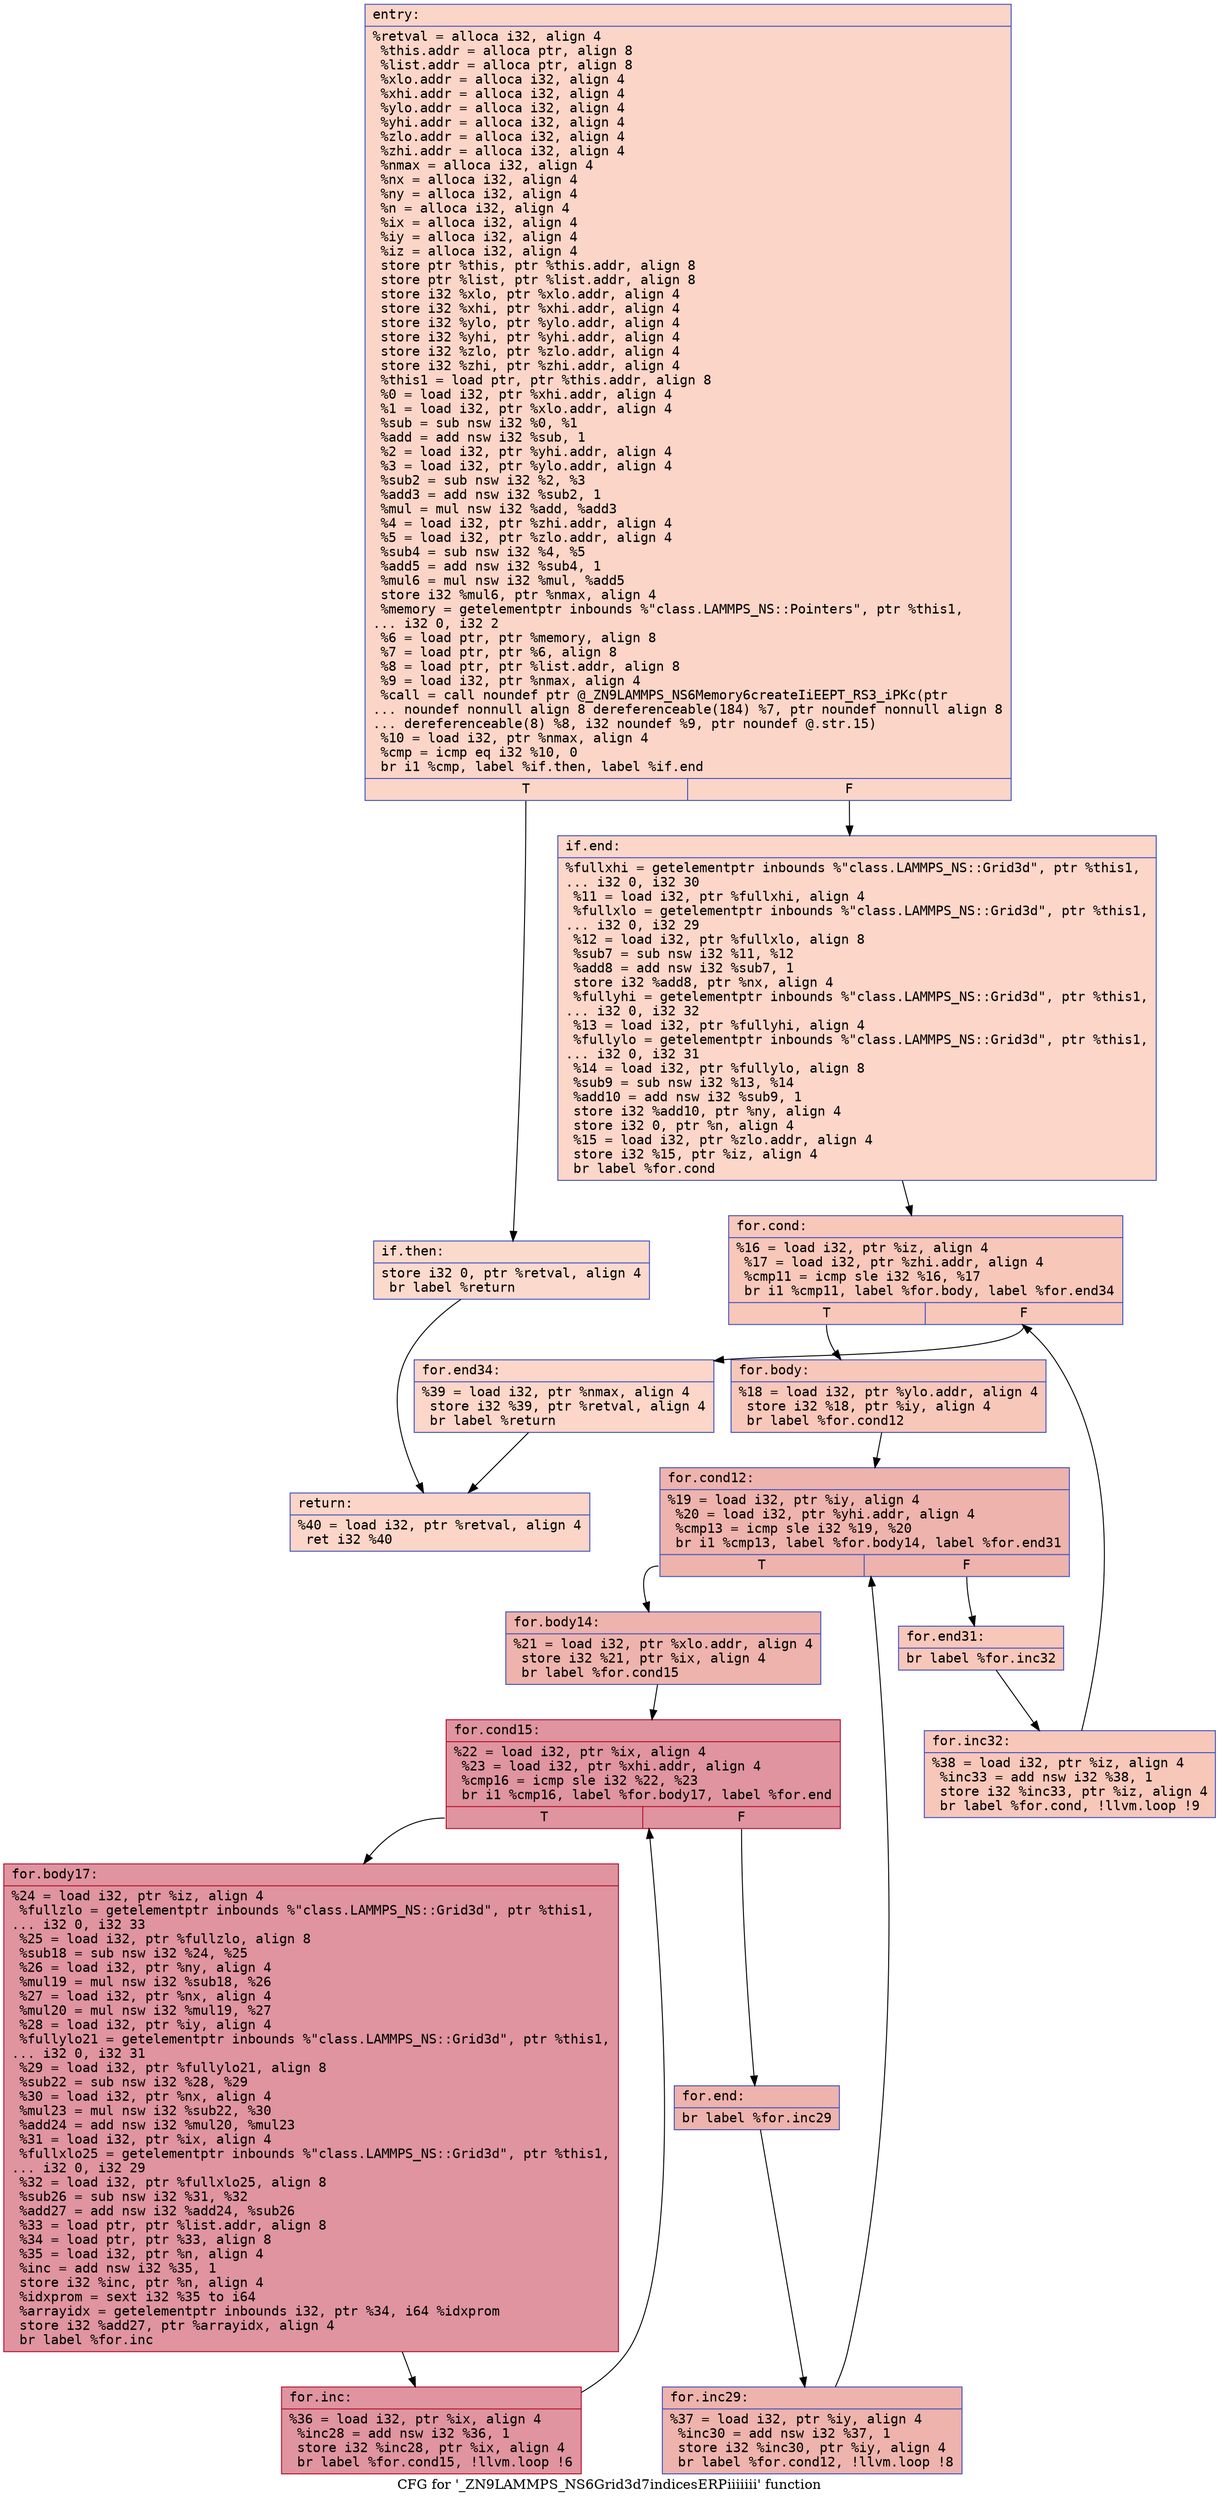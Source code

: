 digraph "CFG for '_ZN9LAMMPS_NS6Grid3d7indicesERPiiiiiii' function" {
	label="CFG for '_ZN9LAMMPS_NS6Grid3d7indicesERPiiiiiii' function";

	Node0x55fcd6020970 [shape=record,color="#3d50c3ff", style=filled, fillcolor="#f5a08170" fontname="Courier",label="{entry:\l|  %retval = alloca i32, align 4\l  %this.addr = alloca ptr, align 8\l  %list.addr = alloca ptr, align 8\l  %xlo.addr = alloca i32, align 4\l  %xhi.addr = alloca i32, align 4\l  %ylo.addr = alloca i32, align 4\l  %yhi.addr = alloca i32, align 4\l  %zlo.addr = alloca i32, align 4\l  %zhi.addr = alloca i32, align 4\l  %nmax = alloca i32, align 4\l  %nx = alloca i32, align 4\l  %ny = alloca i32, align 4\l  %n = alloca i32, align 4\l  %ix = alloca i32, align 4\l  %iy = alloca i32, align 4\l  %iz = alloca i32, align 4\l  store ptr %this, ptr %this.addr, align 8\l  store ptr %list, ptr %list.addr, align 8\l  store i32 %xlo, ptr %xlo.addr, align 4\l  store i32 %xhi, ptr %xhi.addr, align 4\l  store i32 %ylo, ptr %ylo.addr, align 4\l  store i32 %yhi, ptr %yhi.addr, align 4\l  store i32 %zlo, ptr %zlo.addr, align 4\l  store i32 %zhi, ptr %zhi.addr, align 4\l  %this1 = load ptr, ptr %this.addr, align 8\l  %0 = load i32, ptr %xhi.addr, align 4\l  %1 = load i32, ptr %xlo.addr, align 4\l  %sub = sub nsw i32 %0, %1\l  %add = add nsw i32 %sub, 1\l  %2 = load i32, ptr %yhi.addr, align 4\l  %3 = load i32, ptr %ylo.addr, align 4\l  %sub2 = sub nsw i32 %2, %3\l  %add3 = add nsw i32 %sub2, 1\l  %mul = mul nsw i32 %add, %add3\l  %4 = load i32, ptr %zhi.addr, align 4\l  %5 = load i32, ptr %zlo.addr, align 4\l  %sub4 = sub nsw i32 %4, %5\l  %add5 = add nsw i32 %sub4, 1\l  %mul6 = mul nsw i32 %mul, %add5\l  store i32 %mul6, ptr %nmax, align 4\l  %memory = getelementptr inbounds %\"class.LAMMPS_NS::Pointers\", ptr %this1,\l... i32 0, i32 2\l  %6 = load ptr, ptr %memory, align 8\l  %7 = load ptr, ptr %6, align 8\l  %8 = load ptr, ptr %list.addr, align 8\l  %9 = load i32, ptr %nmax, align 4\l  %call = call noundef ptr @_ZN9LAMMPS_NS6Memory6createIiEEPT_RS3_iPKc(ptr\l... noundef nonnull align 8 dereferenceable(184) %7, ptr noundef nonnull align 8\l... dereferenceable(8) %8, i32 noundef %9, ptr noundef @.str.15)\l  %10 = load i32, ptr %nmax, align 4\l  %cmp = icmp eq i32 %10, 0\l  br i1 %cmp, label %if.then, label %if.end\l|{<s0>T|<s1>F}}"];
	Node0x55fcd6020970:s0 -> Node0x55fcd6022ee0[tooltip="entry -> if.then\nProbability 37.50%" ];
	Node0x55fcd6020970:s1 -> Node0x55fcd6022f50[tooltip="entry -> if.end\nProbability 62.50%" ];
	Node0x55fcd6022ee0 [shape=record,color="#3d50c3ff", style=filled, fillcolor="#f7ac8e70" fontname="Courier",label="{if.then:\l|  store i32 0, ptr %retval, align 4\l  br label %return\l}"];
	Node0x55fcd6022ee0 -> Node0x55fcd6023110[tooltip="if.then -> return\nProbability 100.00%" ];
	Node0x55fcd6022f50 [shape=record,color="#3d50c3ff", style=filled, fillcolor="#f6a38570" fontname="Courier",label="{if.end:\l|  %fullxhi = getelementptr inbounds %\"class.LAMMPS_NS::Grid3d\", ptr %this1,\l... i32 0, i32 30\l  %11 = load i32, ptr %fullxhi, align 4\l  %fullxlo = getelementptr inbounds %\"class.LAMMPS_NS::Grid3d\", ptr %this1,\l... i32 0, i32 29\l  %12 = load i32, ptr %fullxlo, align 8\l  %sub7 = sub nsw i32 %11, %12\l  %add8 = add nsw i32 %sub7, 1\l  store i32 %add8, ptr %nx, align 4\l  %fullyhi = getelementptr inbounds %\"class.LAMMPS_NS::Grid3d\", ptr %this1,\l... i32 0, i32 32\l  %13 = load i32, ptr %fullyhi, align 4\l  %fullylo = getelementptr inbounds %\"class.LAMMPS_NS::Grid3d\", ptr %this1,\l... i32 0, i32 31\l  %14 = load i32, ptr %fullylo, align 8\l  %sub9 = sub nsw i32 %13, %14\l  %add10 = add nsw i32 %sub9, 1\l  store i32 %add10, ptr %ny, align 4\l  store i32 0, ptr %n, align 4\l  %15 = load i32, ptr %zlo.addr, align 4\l  store i32 %15, ptr %iz, align 4\l  br label %for.cond\l}"];
	Node0x55fcd6022f50 -> Node0x55fcd6023d30[tooltip="if.end -> for.cond\nProbability 100.00%" ];
	Node0x55fcd6023d30 [shape=record,color="#3d50c3ff", style=filled, fillcolor="#ec7f6370" fontname="Courier",label="{for.cond:\l|  %16 = load i32, ptr %iz, align 4\l  %17 = load i32, ptr %zhi.addr, align 4\l  %cmp11 = icmp sle i32 %16, %17\l  br i1 %cmp11, label %for.body, label %for.end34\l|{<s0>T|<s1>F}}"];
	Node0x55fcd6023d30:s0 -> Node0x55fcd60219d0[tooltip="for.cond -> for.body\nProbability 96.88%" ];
	Node0x55fcd6023d30:s1 -> Node0x55fcd6021a50[tooltip="for.cond -> for.end34\nProbability 3.12%" ];
	Node0x55fcd60219d0 [shape=record,color="#3d50c3ff", style=filled, fillcolor="#ec7f6370" fontname="Courier",label="{for.body:\l|  %18 = load i32, ptr %ylo.addr, align 4\l  store i32 %18, ptr %iy, align 4\l  br label %for.cond12\l}"];
	Node0x55fcd60219d0 -> Node0x55fcd6020ff0[tooltip="for.body -> for.cond12\nProbability 100.00%" ];
	Node0x55fcd6020ff0 [shape=record,color="#3d50c3ff", style=filled, fillcolor="#d6524470" fontname="Courier",label="{for.cond12:\l|  %19 = load i32, ptr %iy, align 4\l  %20 = load i32, ptr %yhi.addr, align 4\l  %cmp13 = icmp sle i32 %19, %20\l  br i1 %cmp13, label %for.body14, label %for.end31\l|{<s0>T|<s1>F}}"];
	Node0x55fcd6020ff0:s0 -> Node0x55fcd60294e0[tooltip="for.cond12 -> for.body14\nProbability 96.88%" ];
	Node0x55fcd6020ff0:s1 -> Node0x55fcd6029560[tooltip="for.cond12 -> for.end31\nProbability 3.12%" ];
	Node0x55fcd60294e0 [shape=record,color="#3d50c3ff", style=filled, fillcolor="#d6524470" fontname="Courier",label="{for.body14:\l|  %21 = load i32, ptr %xlo.addr, align 4\l  store i32 %21, ptr %ix, align 4\l  br label %for.cond15\l}"];
	Node0x55fcd60294e0 -> Node0x55fcd6029810[tooltip="for.body14 -> for.cond15\nProbability 100.00%" ];
	Node0x55fcd6029810 [shape=record,color="#b70d28ff", style=filled, fillcolor="#b70d2870" fontname="Courier",label="{for.cond15:\l|  %22 = load i32, ptr %ix, align 4\l  %23 = load i32, ptr %xhi.addr, align 4\l  %cmp16 = icmp sle i32 %22, %23\l  br i1 %cmp16, label %for.body17, label %for.end\l|{<s0>T|<s1>F}}"];
	Node0x55fcd6029810:s0 -> Node0x55fcd6029ab0[tooltip="for.cond15 -> for.body17\nProbability 96.88%" ];
	Node0x55fcd6029810:s1 -> Node0x55fcd6029b30[tooltip="for.cond15 -> for.end\nProbability 3.12%" ];
	Node0x55fcd6029ab0 [shape=record,color="#b70d28ff", style=filled, fillcolor="#b70d2870" fontname="Courier",label="{for.body17:\l|  %24 = load i32, ptr %iz, align 4\l  %fullzlo = getelementptr inbounds %\"class.LAMMPS_NS::Grid3d\", ptr %this1,\l... i32 0, i32 33\l  %25 = load i32, ptr %fullzlo, align 8\l  %sub18 = sub nsw i32 %24, %25\l  %26 = load i32, ptr %ny, align 4\l  %mul19 = mul nsw i32 %sub18, %26\l  %27 = load i32, ptr %nx, align 4\l  %mul20 = mul nsw i32 %mul19, %27\l  %28 = load i32, ptr %iy, align 4\l  %fullylo21 = getelementptr inbounds %\"class.LAMMPS_NS::Grid3d\", ptr %this1,\l... i32 0, i32 31\l  %29 = load i32, ptr %fullylo21, align 8\l  %sub22 = sub nsw i32 %28, %29\l  %30 = load i32, ptr %nx, align 4\l  %mul23 = mul nsw i32 %sub22, %30\l  %add24 = add nsw i32 %mul20, %mul23\l  %31 = load i32, ptr %ix, align 4\l  %fullxlo25 = getelementptr inbounds %\"class.LAMMPS_NS::Grid3d\", ptr %this1,\l... i32 0, i32 29\l  %32 = load i32, ptr %fullxlo25, align 8\l  %sub26 = sub nsw i32 %31, %32\l  %add27 = add nsw i32 %add24, %sub26\l  %33 = load ptr, ptr %list.addr, align 8\l  %34 = load ptr, ptr %33, align 8\l  %35 = load i32, ptr %n, align 4\l  %inc = add nsw i32 %35, 1\l  store i32 %inc, ptr %n, align 4\l  %idxprom = sext i32 %35 to i64\l  %arrayidx = getelementptr inbounds i32, ptr %34, i64 %idxprom\l  store i32 %add27, ptr %arrayidx, align 4\l  br label %for.inc\l}"];
	Node0x55fcd6029ab0 -> Node0x55fcd602ae40[tooltip="for.body17 -> for.inc\nProbability 100.00%" ];
	Node0x55fcd602ae40 [shape=record,color="#b70d28ff", style=filled, fillcolor="#b70d2870" fontname="Courier",label="{for.inc:\l|  %36 = load i32, ptr %ix, align 4\l  %inc28 = add nsw i32 %36, 1\l  store i32 %inc28, ptr %ix, align 4\l  br label %for.cond15, !llvm.loop !6\l}"];
	Node0x55fcd602ae40 -> Node0x55fcd6029810[tooltip="for.inc -> for.cond15\nProbability 100.00%" ];
	Node0x55fcd6029b30 [shape=record,color="#3d50c3ff", style=filled, fillcolor="#d6524470" fontname="Courier",label="{for.end:\l|  br label %for.inc29\l}"];
	Node0x55fcd6029b30 -> Node0x55fcd602b270[tooltip="for.end -> for.inc29\nProbability 100.00%" ];
	Node0x55fcd602b270 [shape=record,color="#3d50c3ff", style=filled, fillcolor="#d6524470" fontname="Courier",label="{for.inc29:\l|  %37 = load i32, ptr %iy, align 4\l  %inc30 = add nsw i32 %37, 1\l  store i32 %inc30, ptr %iy, align 4\l  br label %for.cond12, !llvm.loop !8\l}"];
	Node0x55fcd602b270 -> Node0x55fcd6020ff0[tooltip="for.inc29 -> for.cond12\nProbability 100.00%" ];
	Node0x55fcd6029560 [shape=record,color="#3d50c3ff", style=filled, fillcolor="#ec7f6370" fontname="Courier",label="{for.end31:\l|  br label %for.inc32\l}"];
	Node0x55fcd6029560 -> Node0x55fcd602b6f0[tooltip="for.end31 -> for.inc32\nProbability 100.00%" ];
	Node0x55fcd602b6f0 [shape=record,color="#3d50c3ff", style=filled, fillcolor="#ec7f6370" fontname="Courier",label="{for.inc32:\l|  %38 = load i32, ptr %iz, align 4\l  %inc33 = add nsw i32 %38, 1\l  store i32 %inc33, ptr %iz, align 4\l  br label %for.cond, !llvm.loop !9\l}"];
	Node0x55fcd602b6f0 -> Node0x55fcd6023d30[tooltip="for.inc32 -> for.cond\nProbability 100.00%" ];
	Node0x55fcd6021a50 [shape=record,color="#3d50c3ff", style=filled, fillcolor="#f6a38570" fontname="Courier",label="{for.end34:\l|  %39 = load i32, ptr %nmax, align 4\l  store i32 %39, ptr %retval, align 4\l  br label %return\l}"];
	Node0x55fcd6021a50 -> Node0x55fcd6023110[tooltip="for.end34 -> return\nProbability 100.00%" ];
	Node0x55fcd6023110 [shape=record,color="#3d50c3ff", style=filled, fillcolor="#f5a08170" fontname="Courier",label="{return:\l|  %40 = load i32, ptr %retval, align 4\l  ret i32 %40\l}"];
}
